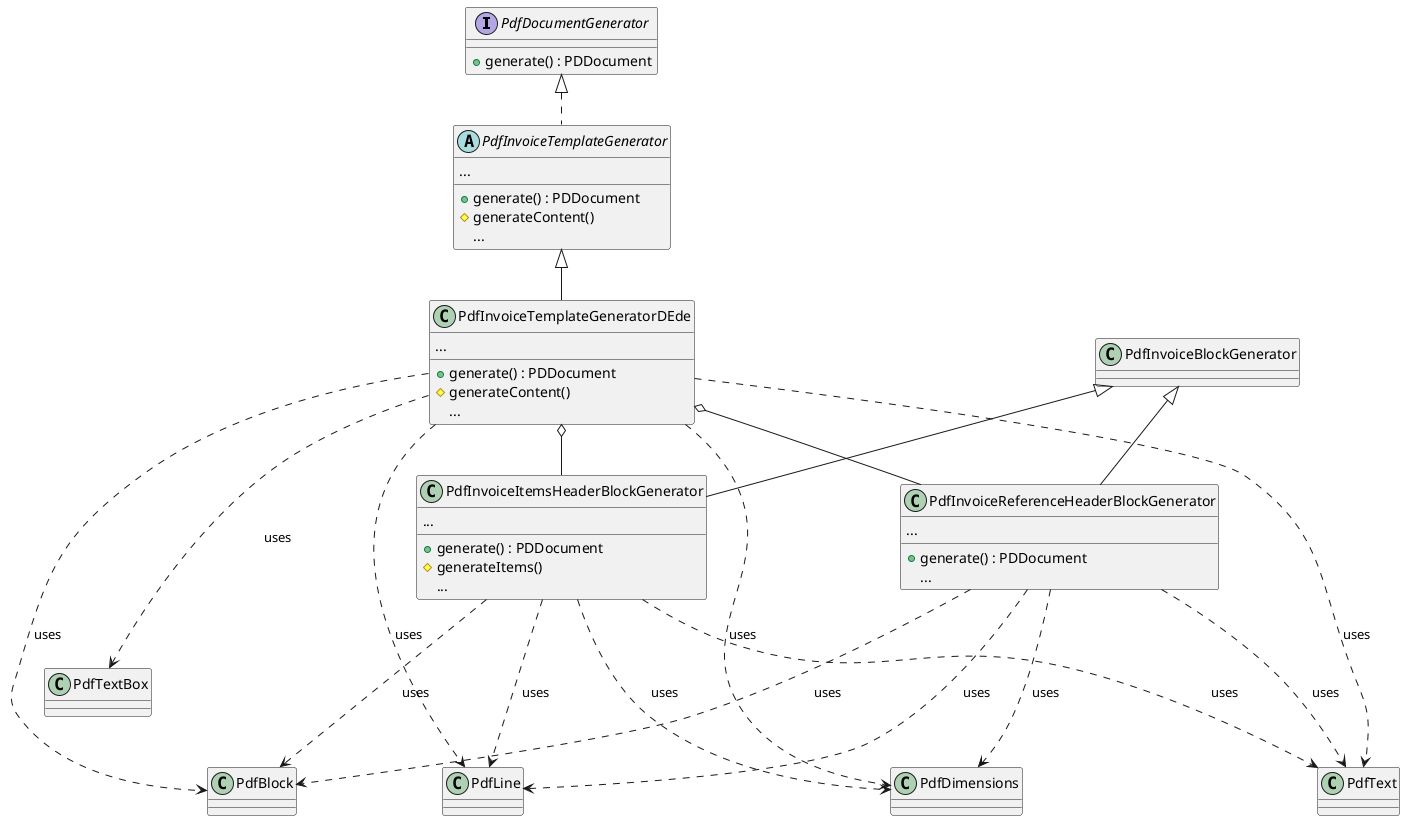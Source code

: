 @startuml
skinparam nodesep 50
skinparam ranksep 50
skinparam class {
  BackgroundColor<<interface>> #ffccff
  BackgroundColor<<abstract>> #ccccff
}

interface PdfDocumentGenerator {
    + generate() : PDDocument
}
abstract class PdfInvoiceTemplateGenerator implements PdfDocumentGenerator {
    ...
    + generate() : PDDocument
    # generateContent()
    {method} ...
}
class PdfInvoiceTemplateGeneratorDEde extends PdfInvoiceTemplateGenerator {
    ...
    + generate() : PDDocument
    # generateContent()
    {method} ...
}

class PdfInvoiceItemsHeaderBlockGenerator extends PdfInvoiceBlockGenerator {
...
    + generate() : PDDocument
    # generateItems()
    {method} ...
}

class PdfInvoiceReferenceHeaderBlockGenerator extends PdfInvoiceBlockGenerator {
...
    + generate() : PDDocument
    {method} ...
}
PdfInvoiceTemplateGeneratorDEde ...> PdfBlock : uses
PdfInvoiceTemplateGeneratorDEde ...> PdfTextBox : uses
PdfInvoiceTemplateGeneratorDEde ...> PdfText : uses
PdfInvoiceTemplateGeneratorDEde ...> PdfLine : uses
PdfInvoiceTemplateGeneratorDEde ...> PdfDimensions : uses
PdfInvoiceTemplateGeneratorDEde o-- PdfInvoiceItemsHeaderBlockGenerator
PdfInvoiceTemplateGeneratorDEde o-- PdfInvoiceReferenceHeaderBlockGenerator
PdfInvoiceItemsHeaderBlockGenerator ...> PdfBlock : uses
PdfInvoiceItemsHeaderBlockGenerator ...> PdfText : uses
PdfInvoiceItemsHeaderBlockGenerator ...> PdfLine : uses
PdfInvoiceItemsHeaderBlockGenerator ...> PdfDimensions : uses
PdfInvoiceReferenceHeaderBlockGenerator ...> PdfBlock : uses
PdfInvoiceReferenceHeaderBlockGenerator ...> PdfText : uses
PdfInvoiceReferenceHeaderBlockGenerator ...> PdfLine : uses
PdfInvoiceReferenceHeaderBlockGenerator ...> PdfDimensions : uses
@enduml